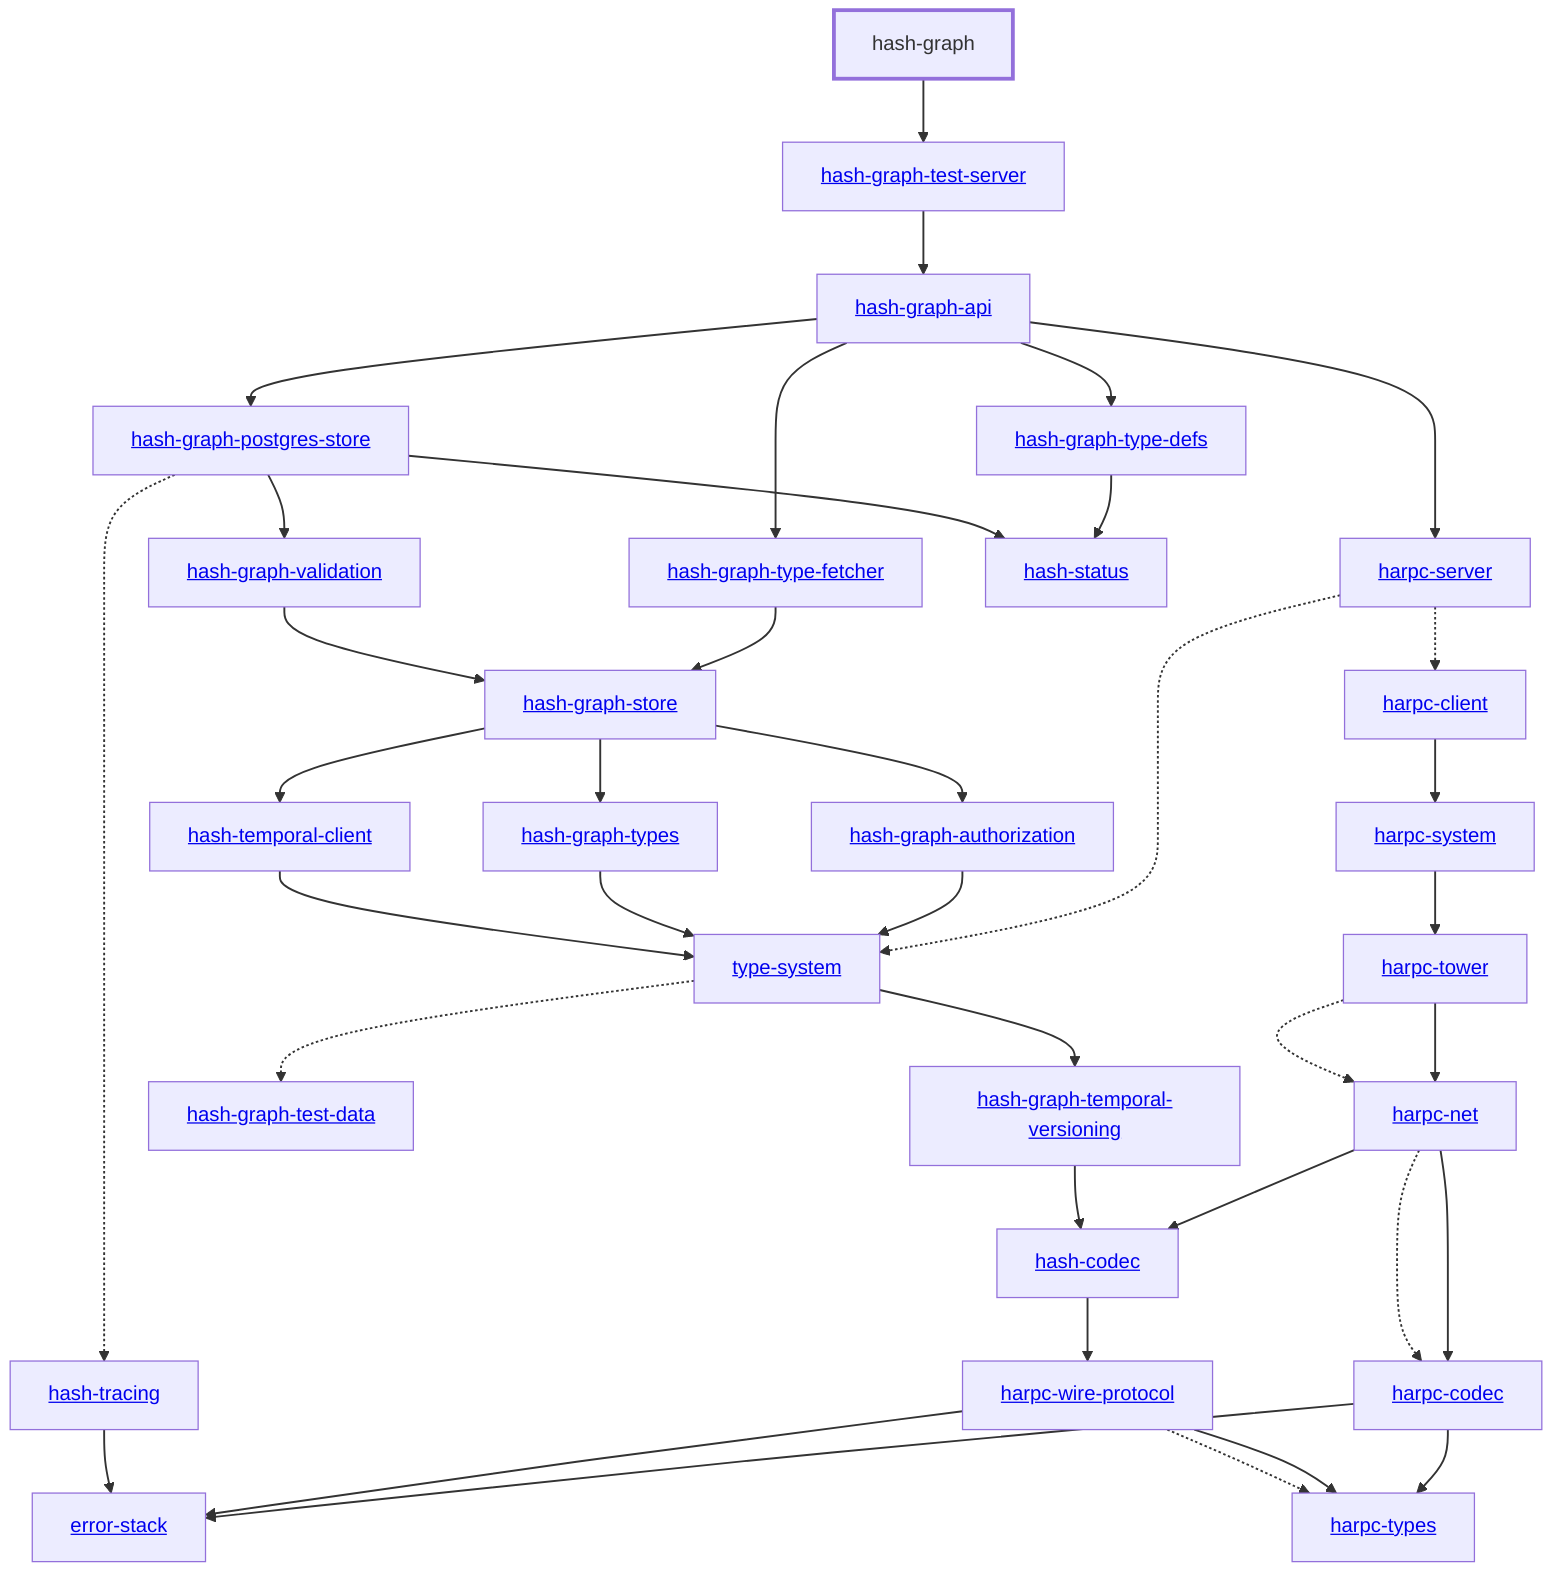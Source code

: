 graph TD
    linkStyle default stroke-width:1.5px
    classDef default stroke-width:1px
    classDef root stroke-width:3px
    classDef dev stroke-width:1px
    classDef build stroke-width:1px
    %% Legend
    %% --> : Normal dependency
    %% -.-> : Dev dependency
    %% ---> : Build dependency
    0[<a href="../hash_graph_store/index.html">hash-graph-store</a>]
    1[<a href="../hash_graph_temporal_versioning/index.html">hash-graph-temporal-versioning</a>]
    2[<a href="../hash_graph_test_data/index.html">hash-graph-test-data</a>]
    3[<a href="../hash_graph_test_server/index.html">hash-graph-test-server</a>]
    4[<a href="../hash_graph_type_defs/index.html">hash-graph-type-defs</a>]
    5[<a href="../hash_graph_type_fetcher/index.html">hash-graph-type-fetcher</a>]
    6[<a href="../hash_graph_types/index.html">hash-graph-types</a>]
    7[<a href="../error_stack/index.html">error-stack</a>]
    8[<a href="../hash_graph_validation/index.html">hash-graph-validation</a>]
    9[<a href="../harpc_client/index.html">harpc-client</a>]
    10[<a href="../harpc_codec/index.html">harpc-codec</a>]
    11[<a href="../harpc_net/index.html">harpc-net</a>]
    12[<a href="../harpc_server/index.html">harpc-server</a>]
    13[<a href="../harpc_system/index.html">harpc-system</a>]
    14[<a href="../harpc_tower/index.html">harpc-tower</a>]
    15[<a href="../harpc_types/index.html">harpc-types</a>]
    16[<a href="../harpc_wire_protocol/index.html">harpc-wire-protocol</a>]
    17[<a href="../hash_codec/index.html">hash-codec</a>]
    18[hash-graph]
    class 18 root
    19[<a href="../hash_graph_api/index.html">hash-graph-api</a>]
    20[<a href="../hash_graph_authorization/index.html">hash-graph-authorization</a>]
    21[<a href="../type_system/index.html">type-system</a>]
    22[<a href="../hash_status/index.html">hash-status</a>]
    23[<a href="../hash_temporal_client/index.html">hash-temporal-client</a>]
    24[<a href="../hash_tracing/index.html">hash-tracing</a>]
    25[<a href="../hash_graph_postgres_store/index.html">hash-graph-postgres-store</a>]
    4 --> 22
    5 --> 0
    9 --> 13
    10 --> 7
    10 --> 15
    11 --> 10
    11 --> 17
    11 -.-> 10
    12 -.-> 9
    12 -.-> 21
    13 --> 14
    14 --> 11
    14 -.-> 11
    16 --> 7
    16 --> 15
    16 -.-> 15
    17 --> 16
    18 --> 3
    19 --> 12
    19 --> 25
    19 --> 4
    19 --> 5
    20 --> 21
    6 --> 21
    21 -.-> 2
    8 --> 0
    23 --> 21
    21 --> 1
    24 --> 7
    25 --> 8
    25 --> 22
    25 -.-> 24
    0 --> 20
    0 --> 6
    0 --> 23
    1 --> 17
    3 --> 19